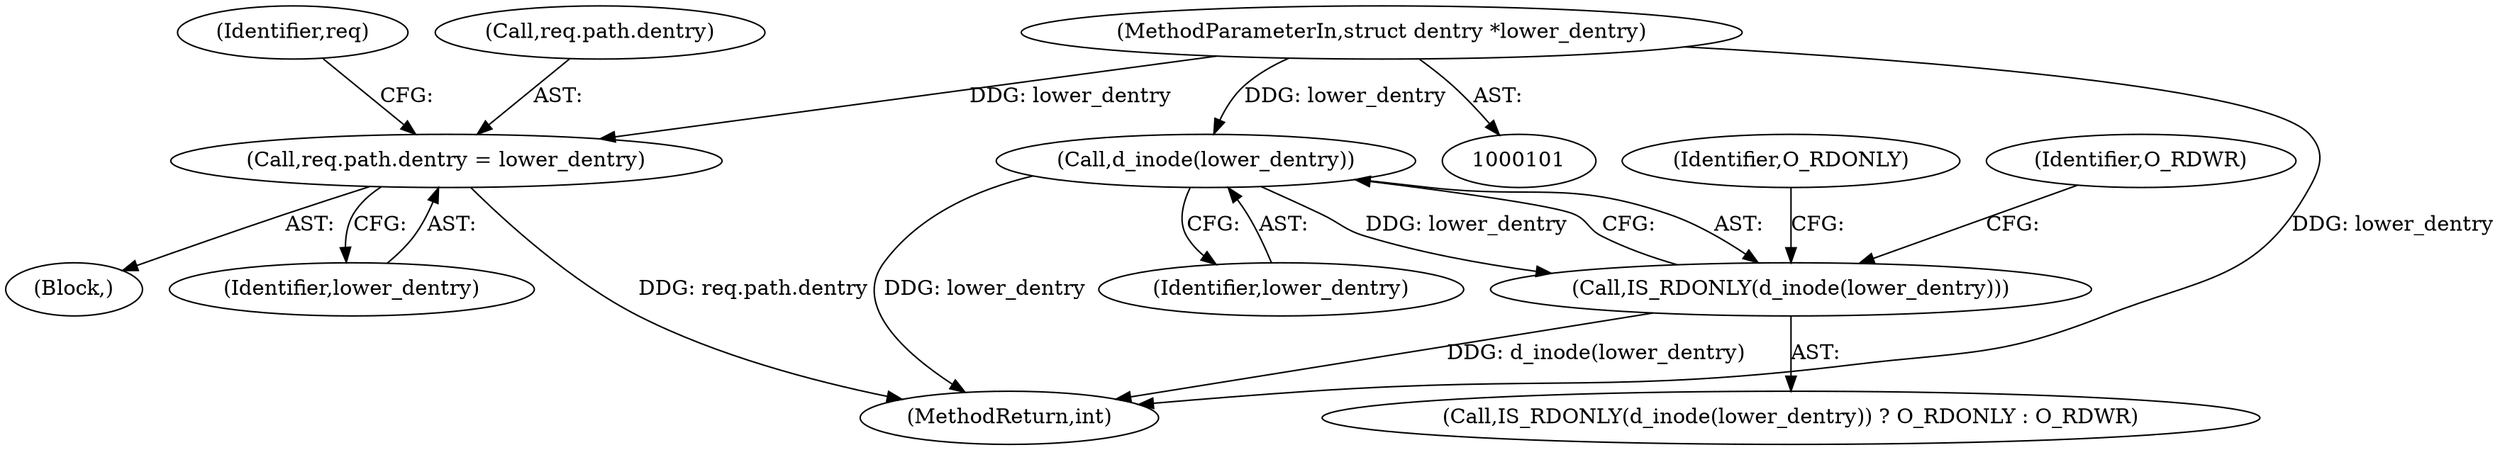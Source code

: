 digraph "0_linux_f5364c150aa645b3d7daa21b5c0b9feaa1c9cd6d@pointer" {
"1000103" [label="(MethodParameterIn,struct dentry *lower_dentry)"];
"1000126" [label="(Call,req.path.dentry = lower_dentry)"];
"1000144" [label="(Call,d_inode(lower_dentry))"];
"1000143" [label="(Call,IS_RDONLY(d_inode(lower_dentry)))"];
"1000144" [label="(Call,d_inode(lower_dentry))"];
"1000143" [label="(Call,IS_RDONLY(d_inode(lower_dentry)))"];
"1000132" [label="(Identifier,lower_dentry)"];
"1000136" [label="(Identifier,req)"];
"1000103" [label="(MethodParameterIn,struct dentry *lower_dentry)"];
"1000146" [label="(Identifier,O_RDONLY)"];
"1000106" [label="(Block,)"];
"1000142" [label="(Call,IS_RDONLY(d_inode(lower_dentry)) ? O_RDONLY : O_RDWR)"];
"1000147" [label="(Identifier,O_RDWR)"];
"1000235" [label="(MethodReturn,int)"];
"1000145" [label="(Identifier,lower_dentry)"];
"1000127" [label="(Call,req.path.dentry)"];
"1000126" [label="(Call,req.path.dentry = lower_dentry)"];
"1000103" -> "1000101"  [label="AST: "];
"1000103" -> "1000235"  [label="DDG: lower_dentry"];
"1000103" -> "1000126"  [label="DDG: lower_dentry"];
"1000103" -> "1000144"  [label="DDG: lower_dentry"];
"1000126" -> "1000106"  [label="AST: "];
"1000126" -> "1000132"  [label="CFG: "];
"1000127" -> "1000126"  [label="AST: "];
"1000132" -> "1000126"  [label="AST: "];
"1000136" -> "1000126"  [label="CFG: "];
"1000126" -> "1000235"  [label="DDG: req.path.dentry"];
"1000144" -> "1000143"  [label="AST: "];
"1000144" -> "1000145"  [label="CFG: "];
"1000145" -> "1000144"  [label="AST: "];
"1000143" -> "1000144"  [label="CFG: "];
"1000144" -> "1000235"  [label="DDG: lower_dentry"];
"1000144" -> "1000143"  [label="DDG: lower_dentry"];
"1000143" -> "1000142"  [label="AST: "];
"1000146" -> "1000143"  [label="CFG: "];
"1000147" -> "1000143"  [label="CFG: "];
"1000143" -> "1000235"  [label="DDG: d_inode(lower_dentry)"];
}

